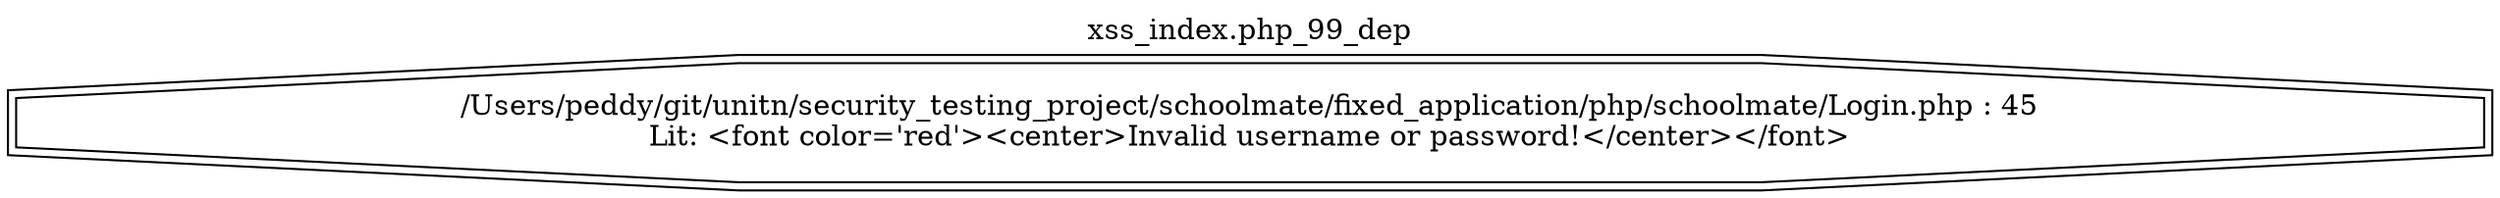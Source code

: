 digraph cfg {
  label="xss_index.php_99_dep";
  labelloc=t;
  n1 [shape=doubleoctagon, label="/Users/peddy/git/unitn/security_testing_project/schoolmate/fixed_application/php/schoolmate/Login.php : 45\nLit: <font color='red'><center>Invalid username or password!</center></font>\n"];
}
